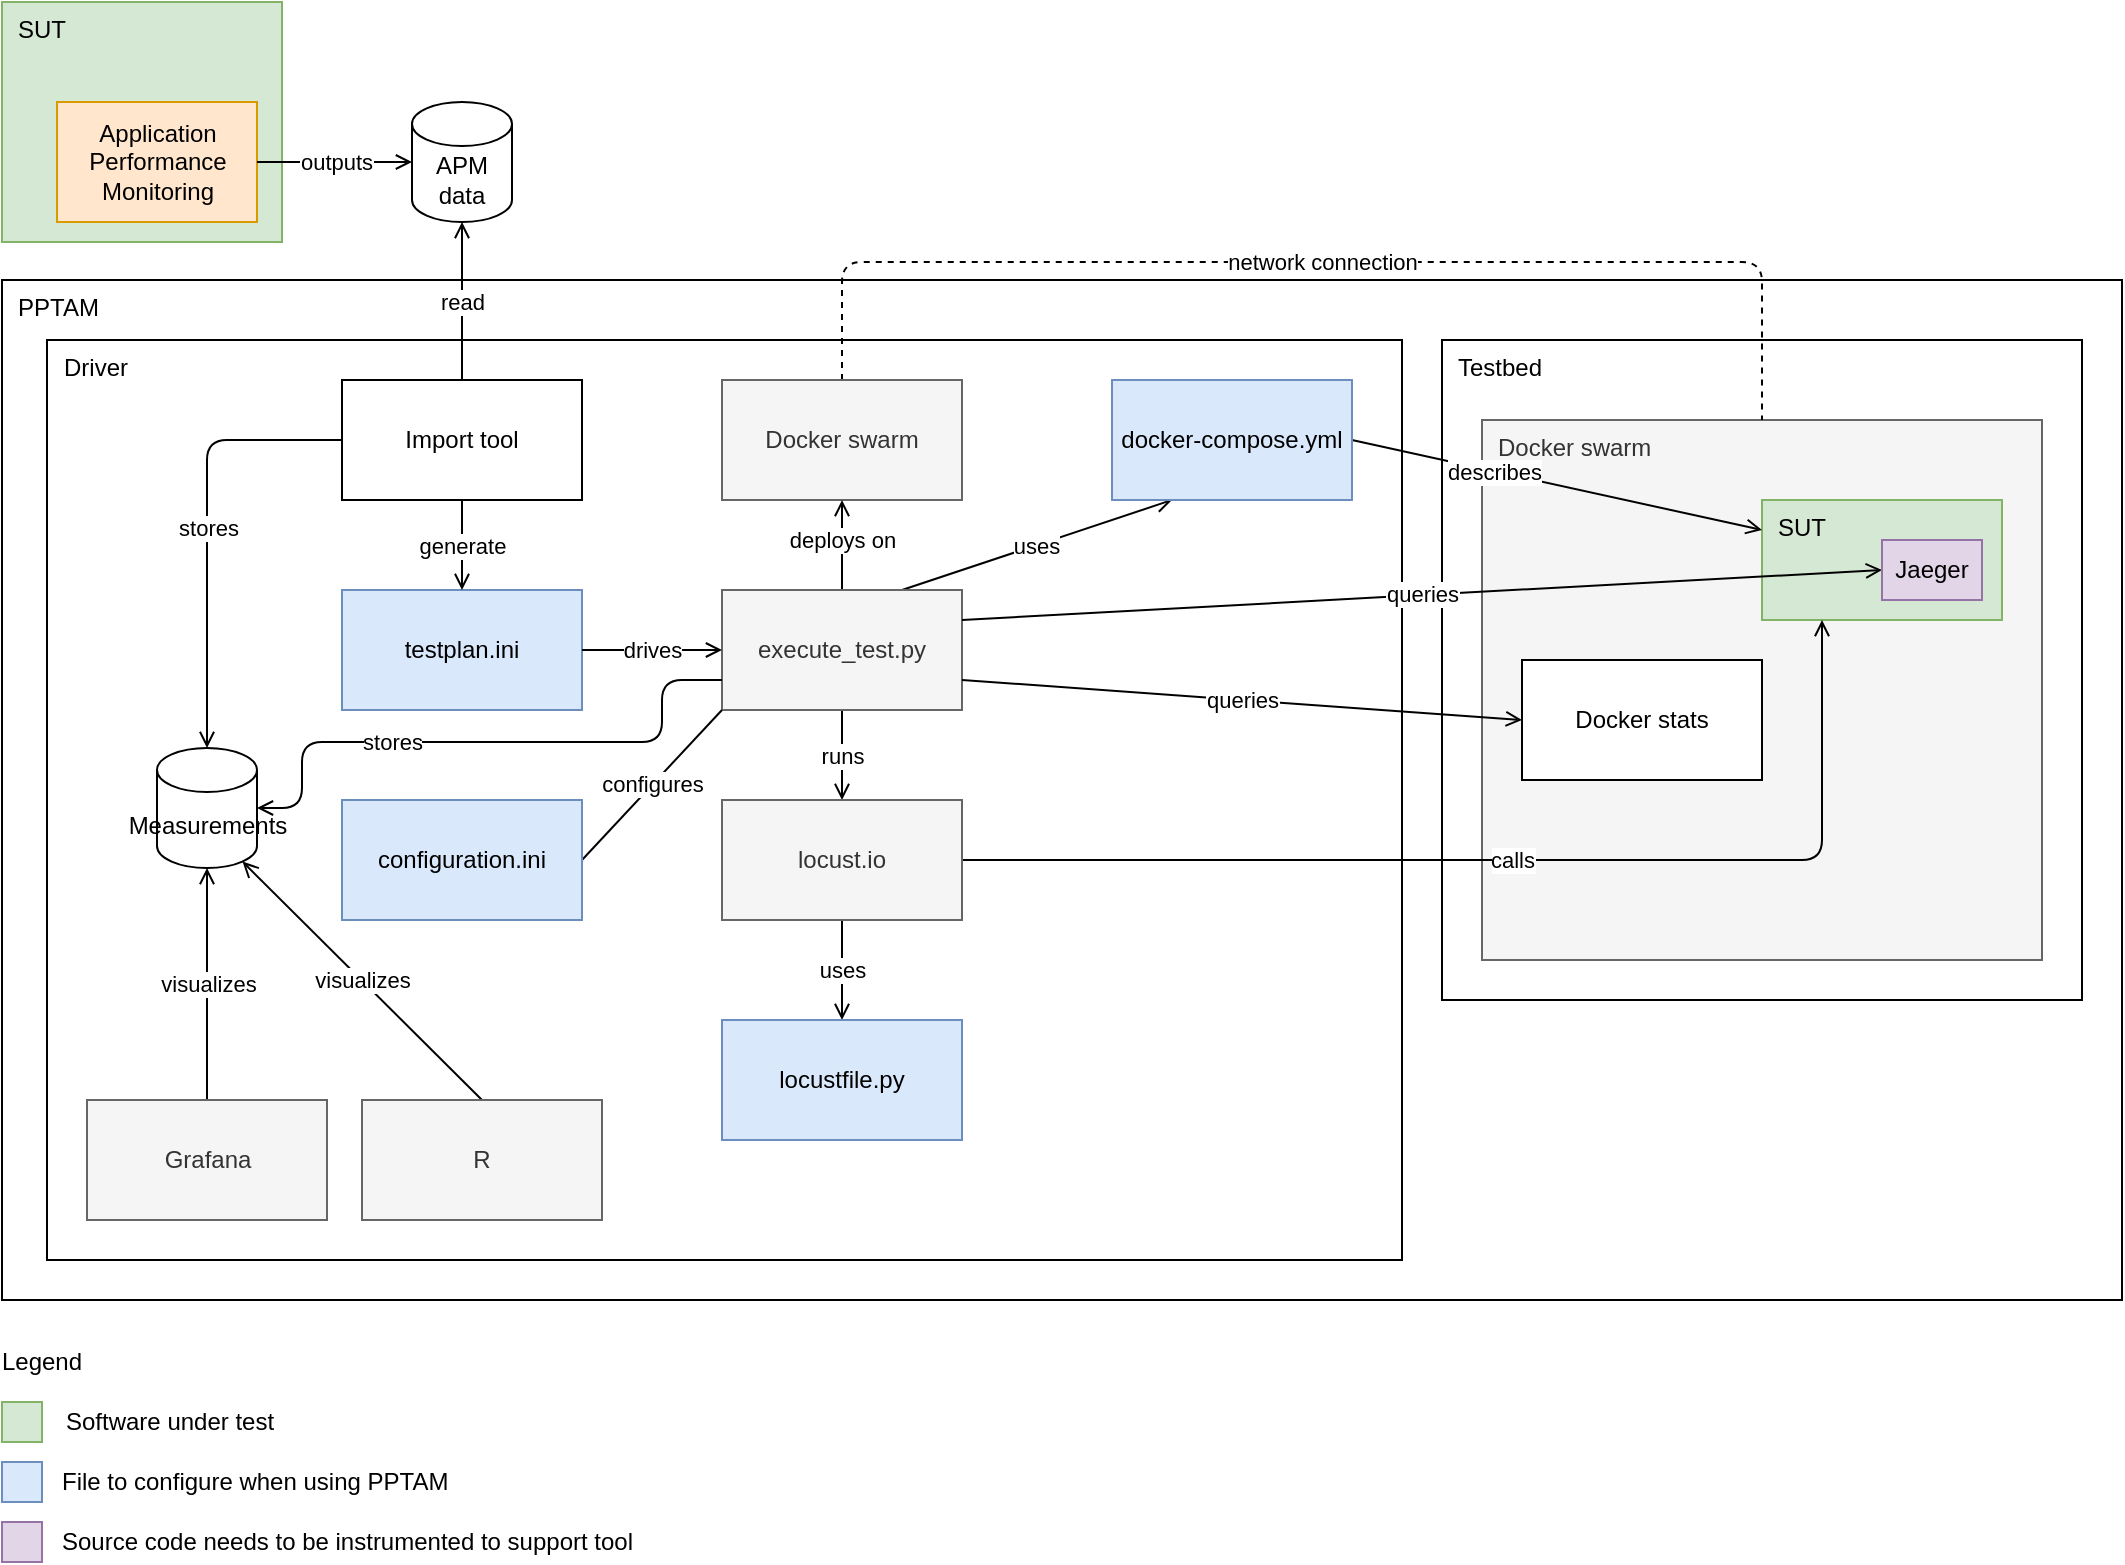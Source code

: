 <mxfile version="13.7.9" type="device"><diagram id="3ZUm-XIvNxDrn_VjiQK6" name="Seite-1"><mxGraphModel dx="1426" dy="860" grid="1" gridSize="10" guides="1" tooltips="1" connect="1" arrows="1" fold="1" page="1" pageScale="1" pageWidth="1169" pageHeight="827" math="0" shadow="0"><root><mxCell id="0"/><mxCell id="1" parent="0"/><mxCell id="yc1SpJIba1_9I-Tsl7GW-13" value="PPTAM" style="rounded=0;whiteSpace=wrap;html=1;verticalAlign=top;align=left;spacingLeft=6;" vertex="1" parent="1"><mxGeometry x="20" y="159" width="1060" height="510" as="geometry"/></mxCell><mxCell id="yc1SpJIba1_9I-Tsl7GW-18" value="Driver" style="rounded=0;whiteSpace=wrap;html=1;verticalAlign=top;align=left;spacingLeft=6;" vertex="1" parent="1"><mxGeometry x="42.5" y="189" width="677.5" height="460" as="geometry"/></mxCell><mxCell id="yc1SpJIba1_9I-Tsl7GW-11" value="SUT" style="rounded=0;whiteSpace=wrap;html=1;verticalAlign=top;align=left;spacingLeft=6;fillColor=#d5e8d4;strokeColor=#82b366;" vertex="1" parent="1"><mxGeometry x="20" y="20" width="140" height="120" as="geometry"/></mxCell><mxCell id="yc1SpJIba1_9I-Tsl7GW-7" value="Application Performance Monitoring" style="rounded=0;whiteSpace=wrap;html=1;align=center;fillColor=#ffe6cc;strokeColor=#d79b00;verticalAlign=middle;" vertex="1" parent="1"><mxGeometry x="47.5" y="70" width="100" height="60" as="geometry"/></mxCell><mxCell id="yc1SpJIba1_9I-Tsl7GW-9" value="APM data" style="shape=cylinder3;whiteSpace=wrap;html=1;boundedLbl=1;backgroundOutline=1;size=11;align=center;verticalAlign=middle;" vertex="1" parent="1"><mxGeometry x="225" y="70" width="50" height="60" as="geometry"/></mxCell><mxCell id="yc1SpJIba1_9I-Tsl7GW-10" value="outputs" style="endArrow=open;html=1;entryX=0;entryY=0.5;entryDx=0;entryDy=0;entryPerimeter=0;comic=0;exitX=1;exitY=0.5;exitDx=0;exitDy=0;endFill=0;" edge="1" parent="1" source="yc1SpJIba1_9I-Tsl7GW-7" target="yc1SpJIba1_9I-Tsl7GW-9"><mxGeometry width="50" height="50" relative="1" as="geometry"><mxPoint x="158" y="90" as="sourcePoint"/><mxPoint x="375" y="340" as="targetPoint"/></mxGeometry></mxCell><mxCell id="yc1SpJIba1_9I-Tsl7GW-19" value="Testbed" style="rounded=0;whiteSpace=wrap;html=1;verticalAlign=top;align=left;spacingLeft=6;" vertex="1" parent="1"><mxGeometry x="740" y="189" width="320" height="330" as="geometry"/></mxCell><mxCell id="yc1SpJIba1_9I-Tsl7GW-20" value="Docker swarm" style="rounded=0;whiteSpace=wrap;html=1;verticalAlign=top;align=left;spacingLeft=6;fillColor=#f5f5f5;strokeColor=#666666;fontColor=#333333;" vertex="1" parent="1"><mxGeometry x="760" y="229" width="280" height="270" as="geometry"/></mxCell><mxCell id="yc1SpJIba1_9I-Tsl7GW-76" value="network connection" style="edgeStyle=orthogonalEdgeStyle;comic=0;orthogonalLoop=1;jettySize=auto;html=1;exitX=0.5;exitY=0;exitDx=0;exitDy=0;entryX=0.5;entryY=0;entryDx=0;entryDy=0;startArrow=none;startFill=0;endArrow=none;endFill=0;dashed=1;" edge="1" parent="1" source="yc1SpJIba1_9I-Tsl7GW-21" target="yc1SpJIba1_9I-Tsl7GW-20"><mxGeometry relative="1" as="geometry"><Array as="points"><mxPoint x="440" y="150"/><mxPoint x="900" y="150"/></Array></mxGeometry></mxCell><mxCell id="yc1SpJIba1_9I-Tsl7GW-21" value="Docker swarm" style="rounded=0;whiteSpace=wrap;html=1;verticalAlign=middle;align=center;spacingLeft=0;fillColor=#f5f5f5;strokeColor=#666666;fontColor=#333333;" vertex="1" parent="1"><mxGeometry x="380" y="209" width="120" height="60" as="geometry"/></mxCell><mxCell id="yc1SpJIba1_9I-Tsl7GW-15" value="testplan.ini" style="rounded=0;whiteSpace=wrap;html=1;align=center;fillColor=#dae8fc;strokeColor=#6c8ebf;" vertex="1" parent="1"><mxGeometry x="190" y="314" width="120" height="60" as="geometry"/></mxCell><mxCell id="yc1SpJIba1_9I-Tsl7GW-32" value="deploys on" style="edgeStyle=none;rounded=1;comic=0;orthogonalLoop=1;jettySize=auto;html=1;exitX=0.5;exitY=0;exitDx=0;exitDy=0;endArrow=open;endFill=0;" edge="1" parent="1" source="yc1SpJIba1_9I-Tsl7GW-16" target="yc1SpJIba1_9I-Tsl7GW-21"><mxGeometry x="0.111" relative="1" as="geometry"><mxPoint x="386" y="389" as="targetPoint"/><mxPoint as="offset"/></mxGeometry></mxCell><mxCell id="yc1SpJIba1_9I-Tsl7GW-43" value="uses" style="edgeStyle=none;comic=0;orthogonalLoop=1;jettySize=auto;html=1;exitX=0.75;exitY=0;exitDx=0;exitDy=0;entryX=0.25;entryY=1;entryDx=0;entryDy=0;endArrow=open;endFill=0;" edge="1" parent="1" source="yc1SpJIba1_9I-Tsl7GW-16" target="yc1SpJIba1_9I-Tsl7GW-40"><mxGeometry relative="1" as="geometry"/></mxCell><mxCell id="yc1SpJIba1_9I-Tsl7GW-49" value="runs" style="edgeStyle=orthogonalEdgeStyle;comic=0;orthogonalLoop=1;jettySize=auto;html=1;exitX=0.5;exitY=1;exitDx=0;exitDy=0;entryX=0.5;entryY=0;entryDx=0;entryDy=0;endArrow=open;endFill=0;" edge="1" parent="1" source="yc1SpJIba1_9I-Tsl7GW-16" target="yc1SpJIba1_9I-Tsl7GW-45"><mxGeometry relative="1" as="geometry"/></mxCell><mxCell id="yc1SpJIba1_9I-Tsl7GW-16" value="execute_test.py" style="rounded=0;whiteSpace=wrap;html=1;align=center;fillColor=#f5f5f5;strokeColor=#666666;fontColor=#333333;" vertex="1" parent="1"><mxGeometry x="380" y="314" width="120" height="60" as="geometry"/></mxCell><mxCell id="yc1SpJIba1_9I-Tsl7GW-17" value="drives" style="endArrow=open;html=1;exitX=1;exitY=0.5;exitDx=0;exitDy=0;entryX=0;entryY=0.5;entryDx=0;entryDy=0;edgeStyle=orthogonalEdgeStyle;endFill=0;" edge="1" parent="1" source="yc1SpJIba1_9I-Tsl7GW-15" target="yc1SpJIba1_9I-Tsl7GW-16"><mxGeometry width="50" height="50" relative="1" as="geometry"><mxPoint x="530" y="434" as="sourcePoint"/><mxPoint x="580" y="384" as="targetPoint"/></mxGeometry></mxCell><mxCell id="yc1SpJIba1_9I-Tsl7GW-34" value="SUT" style="rounded=0;whiteSpace=wrap;html=1;verticalAlign=top;align=left;spacingLeft=6;fillColor=#d5e8d4;strokeColor=#82b366;" vertex="1" parent="1"><mxGeometry x="900" y="269" width="120" height="60" as="geometry"/></mxCell><mxCell id="yc1SpJIba1_9I-Tsl7GW-41" value="describes" style="comic=0;orthogonalLoop=1;jettySize=auto;html=1;exitX=1;exitY=0.5;exitDx=0;exitDy=0;entryX=0;entryY=0.25;entryDx=0;entryDy=0;endArrow=open;endFill=0;" edge="1" parent="1" source="yc1SpJIba1_9I-Tsl7GW-40" target="yc1SpJIba1_9I-Tsl7GW-34"><mxGeometry x="-0.304" relative="1" as="geometry"><mxPoint as="offset"/></mxGeometry></mxCell><mxCell id="yc1SpJIba1_9I-Tsl7GW-40" value="docker-compose.yml" style="rounded=0;whiteSpace=wrap;html=1;align=center;fillColor=#dae8fc;strokeColor=#6c8ebf;" vertex="1" parent="1"><mxGeometry x="575" y="209" width="120" height="60" as="geometry"/></mxCell><mxCell id="yc1SpJIba1_9I-Tsl7GW-50" value="calls" style="comic=0;orthogonalLoop=1;jettySize=auto;html=1;exitX=1;exitY=0.5;exitDx=0;exitDy=0;entryX=0.25;entryY=1;entryDx=0;entryDy=0;endArrow=open;endFill=0;edgeStyle=orthogonalEdgeStyle;" edge="1" parent="1" source="yc1SpJIba1_9I-Tsl7GW-45" target="yc1SpJIba1_9I-Tsl7GW-34"><mxGeometry relative="1" as="geometry"/></mxCell><mxCell id="yc1SpJIba1_9I-Tsl7GW-56" value="queries" style="edgeStyle=none;comic=0;orthogonalLoop=1;jettySize=auto;html=1;exitX=1;exitY=0.75;exitDx=0;exitDy=0;entryX=0;entryY=0.5;entryDx=0;entryDy=0;startArrow=none;startFill=0;endArrow=open;endFill=0;" edge="1" parent="1" source="yc1SpJIba1_9I-Tsl7GW-16" target="yc1SpJIba1_9I-Tsl7GW-55"><mxGeometry relative="1" as="geometry"/></mxCell><mxCell id="yc1SpJIba1_9I-Tsl7GW-58" value="queries" style="edgeStyle=none;comic=0;orthogonalLoop=1;jettySize=auto;html=1;exitX=1;exitY=0.25;exitDx=0;exitDy=0;startArrow=none;startFill=0;endArrow=open;endFill=0;entryX=0;entryY=0.5;entryDx=0;entryDy=0;" edge="1" parent="1" source="yc1SpJIba1_9I-Tsl7GW-16" target="yc1SpJIba1_9I-Tsl7GW-57"><mxGeometry relative="1" as="geometry"/></mxCell><mxCell id="yc1SpJIba1_9I-Tsl7GW-59" value="stores" style="comic=0;orthogonalLoop=1;jettySize=auto;html=1;exitX=0;exitY=0.75;exitDx=0;exitDy=0;entryX=1;entryY=0.5;entryDx=0;entryDy=0;entryPerimeter=0;startArrow=none;startFill=0;endArrow=open;endFill=0;edgeStyle=orthogonalEdgeStyle;" edge="1" parent="1" source="yc1SpJIba1_9I-Tsl7GW-16" target="yc1SpJIba1_9I-Tsl7GW-54"><mxGeometry x="0.321" relative="1" as="geometry"><Array as="points"><mxPoint x="350" y="359"/><mxPoint x="350" y="390"/><mxPoint x="170" y="390"/><mxPoint x="170" y="423"/></Array><mxPoint as="offset"/></mxGeometry></mxCell><mxCell id="yc1SpJIba1_9I-Tsl7GW-61" value="uses" style="comic=0;orthogonalLoop=1;jettySize=auto;html=1;exitX=0.5;exitY=1;exitDx=0;exitDy=0;entryX=0.5;entryY=0;entryDx=0;entryDy=0;startArrow=none;startFill=0;endArrow=open;endFill=0;" edge="1" parent="1" source="yc1SpJIba1_9I-Tsl7GW-45" target="yc1SpJIba1_9I-Tsl7GW-60"><mxGeometry relative="1" as="geometry"/></mxCell><mxCell id="yc1SpJIba1_9I-Tsl7GW-45" value="locust.io" style="rounded=0;whiteSpace=wrap;html=1;align=center;verticalAlign=middle;spacingTop=0;spacingBottom=0;fillColor=#f5f5f5;strokeColor=#666666;fontColor=#333333;" vertex="1" parent="1"><mxGeometry x="380" y="419" width="120" height="60" as="geometry"/></mxCell><mxCell id="yc1SpJIba1_9I-Tsl7GW-54" value="Measurements" style="shape=cylinder3;whiteSpace=wrap;html=1;boundedLbl=1;backgroundOutline=1;size=11;align=center;" vertex="1" parent="1"><mxGeometry x="97.5" y="393" width="50" height="60" as="geometry"/></mxCell><mxCell id="yc1SpJIba1_9I-Tsl7GW-55" value="Docker stats" style="rounded=0;whiteSpace=wrap;html=1;align=center;" vertex="1" parent="1"><mxGeometry x="780" y="349" width="120" height="60" as="geometry"/></mxCell><mxCell id="yc1SpJIba1_9I-Tsl7GW-57" value="Jaeger" style="rounded=0;whiteSpace=wrap;html=1;align=center;fillColor=#e1d5e7;strokeColor=#9673a6;" vertex="1" parent="1"><mxGeometry x="960" y="289" width="50" height="30" as="geometry"/></mxCell><mxCell id="yc1SpJIba1_9I-Tsl7GW-60" value="locustfile.py" style="rounded=0;whiteSpace=wrap;html=1;align=center;fillColor=#dae8fc;strokeColor=#6c8ebf;verticalAlign=middle;spacingTop=0;spacingBottom=0;" vertex="1" parent="1"><mxGeometry x="380" y="529" width="120" height="60" as="geometry"/></mxCell><mxCell id="yc1SpJIba1_9I-Tsl7GW-64" value="visualizes" style="edgeStyle=none;comic=0;orthogonalLoop=1;jettySize=auto;html=1;exitX=0.5;exitY=0;exitDx=0;exitDy=0;entryX=0.5;entryY=1;entryDx=0;entryDy=0;entryPerimeter=0;startArrow=none;startFill=0;endArrow=open;endFill=0;" edge="1" parent="1" source="yc1SpJIba1_9I-Tsl7GW-62" target="yc1SpJIba1_9I-Tsl7GW-54"><mxGeometry relative="1" as="geometry"/></mxCell><mxCell id="yc1SpJIba1_9I-Tsl7GW-62" value="Grafana" style="rounded=0;whiteSpace=wrap;html=1;verticalAlign=middle;align=center;spacingLeft=0;fillColor=#f5f5f5;strokeColor=#666666;fontColor=#333333;" vertex="1" parent="1"><mxGeometry x="62.5" y="569" width="120" height="60" as="geometry"/></mxCell><mxCell id="yc1SpJIba1_9I-Tsl7GW-65" value="visualizes" style="edgeStyle=none;comic=0;orthogonalLoop=1;jettySize=auto;html=1;exitX=0.5;exitY=0;exitDx=0;exitDy=0;entryX=0.855;entryY=1;entryDx=0;entryDy=-3.19;entryPerimeter=0;startArrow=none;startFill=0;endArrow=open;endFill=0;" edge="1" parent="1" source="yc1SpJIba1_9I-Tsl7GW-63" target="yc1SpJIba1_9I-Tsl7GW-54"><mxGeometry relative="1" as="geometry"/></mxCell><mxCell id="yc1SpJIba1_9I-Tsl7GW-63" value="R" style="rounded=0;whiteSpace=wrap;html=1;verticalAlign=middle;align=center;spacingLeft=0;fillColor=#f5f5f5;strokeColor=#666666;fontColor=#333333;" vertex="1" parent="1"><mxGeometry x="200" y="569" width="120" height="60" as="geometry"/></mxCell><mxCell id="yc1SpJIba1_9I-Tsl7GW-68" value="read" style="edgeStyle=none;comic=0;orthogonalLoop=1;jettySize=auto;html=1;exitX=0.5;exitY=0;exitDx=0;exitDy=0;entryX=0.5;entryY=1;entryDx=0;entryDy=0;entryPerimeter=0;startArrow=none;startFill=0;endArrow=open;endFill=0;" edge="1" parent="1" source="yc1SpJIba1_9I-Tsl7GW-67" target="yc1SpJIba1_9I-Tsl7GW-9"><mxGeometry relative="1" as="geometry"/></mxCell><mxCell id="yc1SpJIba1_9I-Tsl7GW-70" value="generate" style="edgeStyle=none;comic=0;orthogonalLoop=1;jettySize=auto;html=1;exitX=0.5;exitY=1;exitDx=0;exitDy=0;entryX=0.5;entryY=0;entryDx=0;entryDy=0;startArrow=none;startFill=0;endArrow=open;endFill=0;" edge="1" parent="1" source="yc1SpJIba1_9I-Tsl7GW-67" target="yc1SpJIba1_9I-Tsl7GW-15"><mxGeometry relative="1" as="geometry"/></mxCell><mxCell id="yc1SpJIba1_9I-Tsl7GW-75" value="stores" style="edgeStyle=orthogonalEdgeStyle;comic=0;orthogonalLoop=1;jettySize=auto;html=1;exitX=0;exitY=0.5;exitDx=0;exitDy=0;startArrow=none;startFill=0;endArrow=open;endFill=0;" edge="1" parent="1" source="yc1SpJIba1_9I-Tsl7GW-67" target="yc1SpJIba1_9I-Tsl7GW-54"><mxGeometry relative="1" as="geometry"/></mxCell><mxCell id="yc1SpJIba1_9I-Tsl7GW-67" value="Import tool" style="rounded=0;whiteSpace=wrap;html=1;align=center;spacingLeft=0;" vertex="1" parent="1"><mxGeometry x="190" y="209" width="120" height="60" as="geometry"/></mxCell><mxCell id="yc1SpJIba1_9I-Tsl7GW-77" value="" style="rounded=0;whiteSpace=wrap;html=1;verticalAlign=top;align=left;spacingLeft=6;fillColor=#d5e8d4;strokeColor=#82b366;" vertex="1" parent="1"><mxGeometry x="20" y="720" width="20" height="20" as="geometry"/></mxCell><mxCell id="yc1SpJIba1_9I-Tsl7GW-78" value="Legend" style="text;html=1;strokeColor=none;fillColor=none;align=center;verticalAlign=middle;whiteSpace=wrap;rounded=0;" vertex="1" parent="1"><mxGeometry x="20" y="690" width="40" height="20" as="geometry"/></mxCell><mxCell id="yc1SpJIba1_9I-Tsl7GW-79" value="Software under test" style="text;html=1;strokeColor=none;fillColor=none;align=left;verticalAlign=middle;whiteSpace=wrap;rounded=0;" vertex="1" parent="1"><mxGeometry x="50" y="720" width="270" height="20" as="geometry"/></mxCell><mxCell id="yc1SpJIba1_9I-Tsl7GW-80" value="" style="rounded=0;whiteSpace=wrap;html=1;verticalAlign=top;align=left;spacingLeft=6;fillColor=#dae8fc;strokeColor=#6c8ebf;" vertex="1" parent="1"><mxGeometry x="20" y="750" width="20" height="20" as="geometry"/></mxCell><mxCell id="yc1SpJIba1_9I-Tsl7GW-81" value="File to configure when using PPTAM&amp;nbsp;" style="text;html=1;strokeColor=none;fillColor=none;align=left;verticalAlign=middle;whiteSpace=wrap;rounded=0;" vertex="1" parent="1"><mxGeometry x="47.5" y="750" width="312.5" height="20" as="geometry"/></mxCell><mxCell id="yc1SpJIba1_9I-Tsl7GW-82" value="" style="rounded=0;whiteSpace=wrap;html=1;verticalAlign=top;align=left;spacingLeft=6;fillColor=#e1d5e7;strokeColor=#9673a6;" vertex="1" parent="1"><mxGeometry x="20" y="780" width="20" height="20" as="geometry"/></mxCell><mxCell id="yc1SpJIba1_9I-Tsl7GW-83" value="Source code needs to be instrumented to support tool" style="text;html=1;strokeColor=none;fillColor=none;align=left;verticalAlign=middle;whiteSpace=wrap;rounded=0;" vertex="1" parent="1"><mxGeometry x="47.5" y="780" width="332.5" height="20" as="geometry"/></mxCell><mxCell id="yc1SpJIba1_9I-Tsl7GW-85" value="configures" style="comic=0;orthogonalLoop=1;jettySize=auto;html=1;exitX=1;exitY=0.5;exitDx=0;exitDy=0;entryX=0;entryY=1;entryDx=0;entryDy=0;startArrow=none;startFill=0;endArrow=none;endFill=0;" edge="1" parent="1" source="yc1SpJIba1_9I-Tsl7GW-84" target="yc1SpJIba1_9I-Tsl7GW-16"><mxGeometry relative="1" as="geometry"/></mxCell><mxCell id="yc1SpJIba1_9I-Tsl7GW-84" value="configuration.ini" style="rounded=0;whiteSpace=wrap;html=1;align=center;fillColor=#dae8fc;strokeColor=#6c8ebf;" vertex="1" parent="1"><mxGeometry x="190" y="419" width="120" height="60" as="geometry"/></mxCell></root></mxGraphModel></diagram></mxfile>